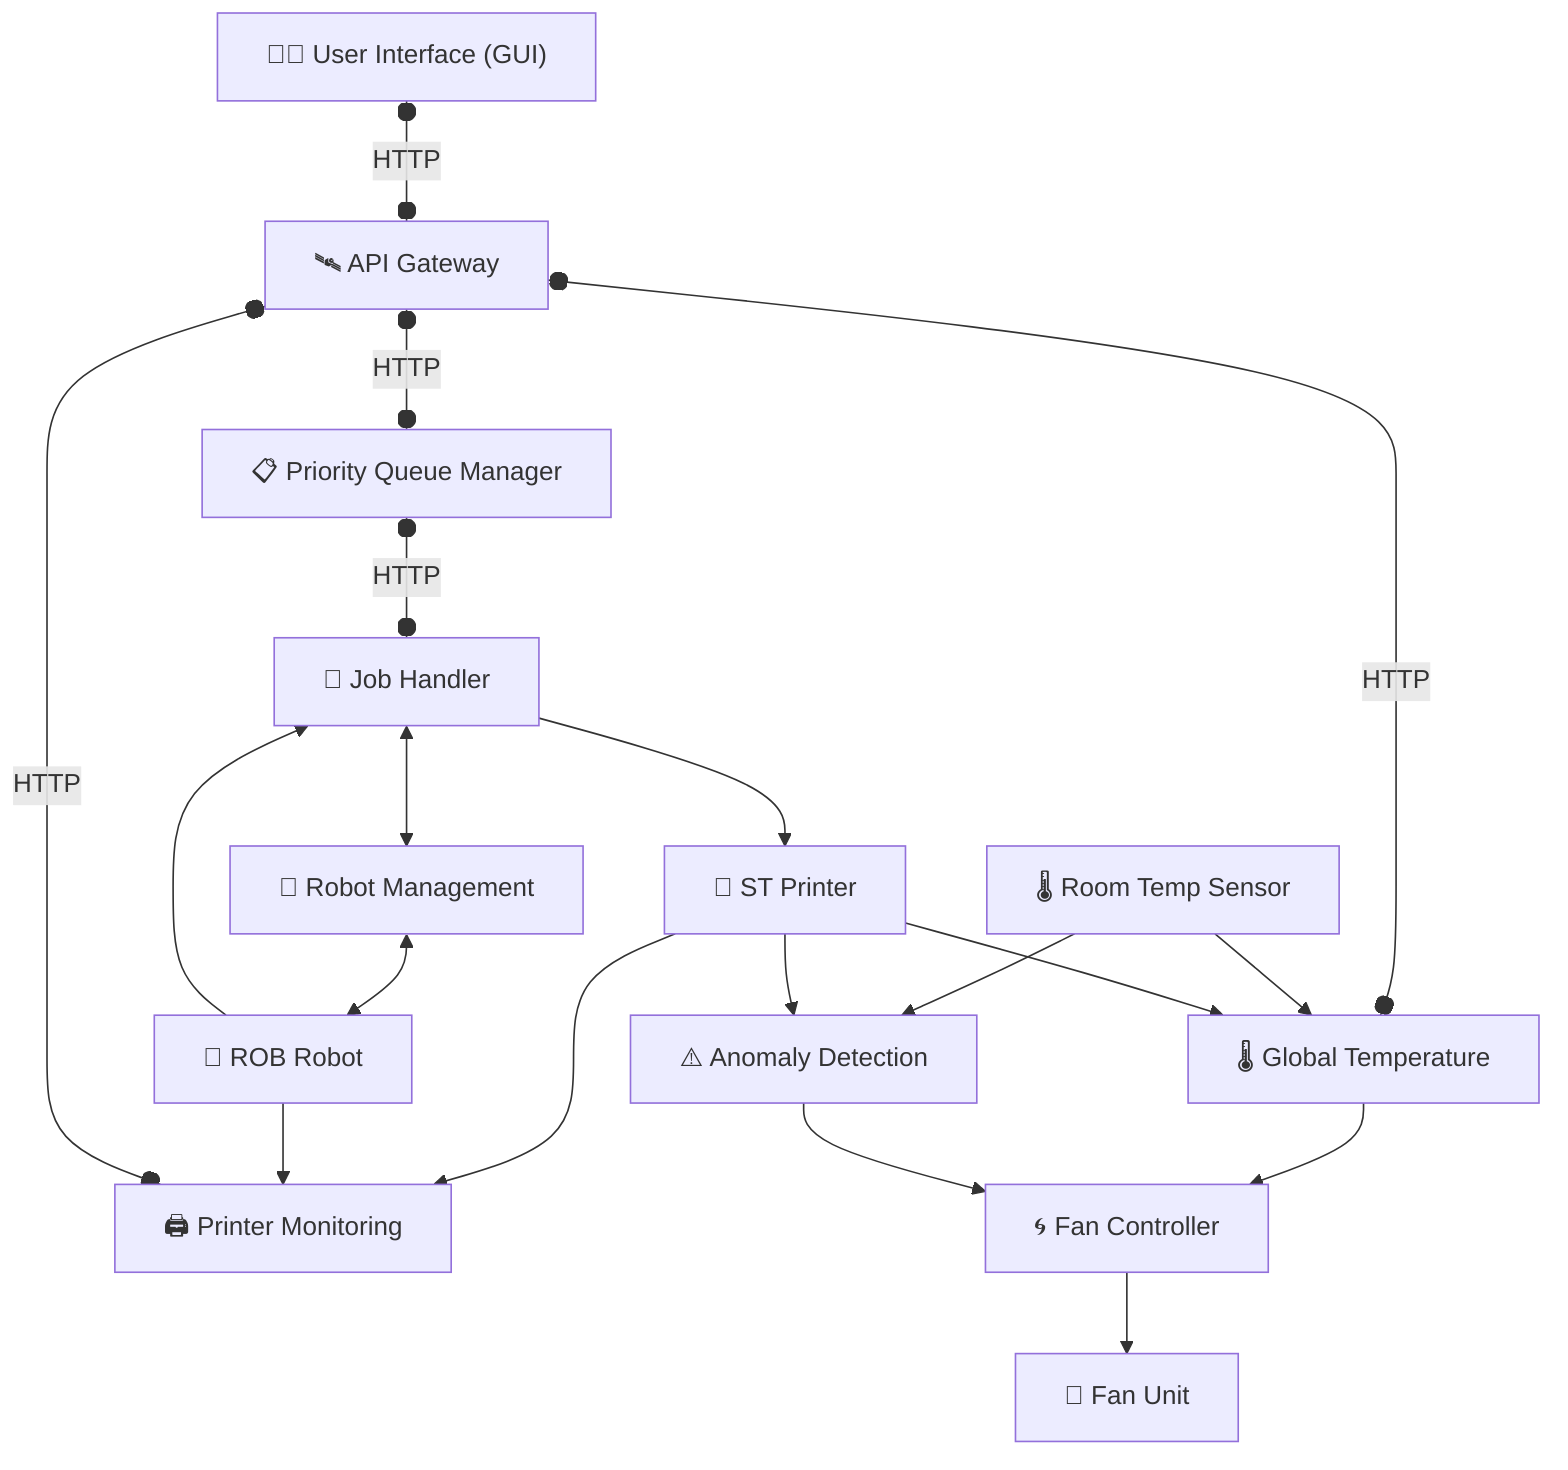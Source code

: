 flowchart TB

%% User Interaction Layer
GUI["🧑‍💻 User Interface (GUI)"]

%% HTTP Communication Layer
APIGW["🛰 API Gateway"]
QueueMgr["📋 Priority Queue Manager"]
TempGlobal["🌡 Global Temperature"]
PrinterMon["🖨 Printer Monitoring"]

%% MQTT Communication Layer
JobHandler["🧠 Job Handler"]
Planning["🧭 Robot Management"]
ST["🧱 ST Printer"]
Anomaly["⚠️ Anomaly Detection"]
FanCtrl["🌀 Fan Controller"]

%% Device Layer (emoji-enhanced)
Robot["🤖 ROB Robot"]
Fan["💨 Fan Unit"]
TempSensor["🌡 Room Temp Sensor"]

%% Data Flow 
GUI o--o|HTTP| APIGW
APIGW o--o|HTTP| QueueMgr
APIGW o--o|HTTP| TempGlobal
QueueMgr o--o|HTTP| JobHandler

TempSensor --> TempGlobal
JobHandler <--> Planning

ST --> TempGlobal 
ST --> PrinterMon
%% JobHandler --> PrinterMon (Real topic subscription)
JobHandler --> ST

Planning <--> Robot
Robot --> PrinterMon
Robot --> JobHandler 

APIGW o--o|HTTP| PrinterMon

TempGlobal --> FanCtrl
FanCtrl --> Fan

TempSensor --> Anomaly
ST --> Anomaly
Anomaly --> FanCtrl